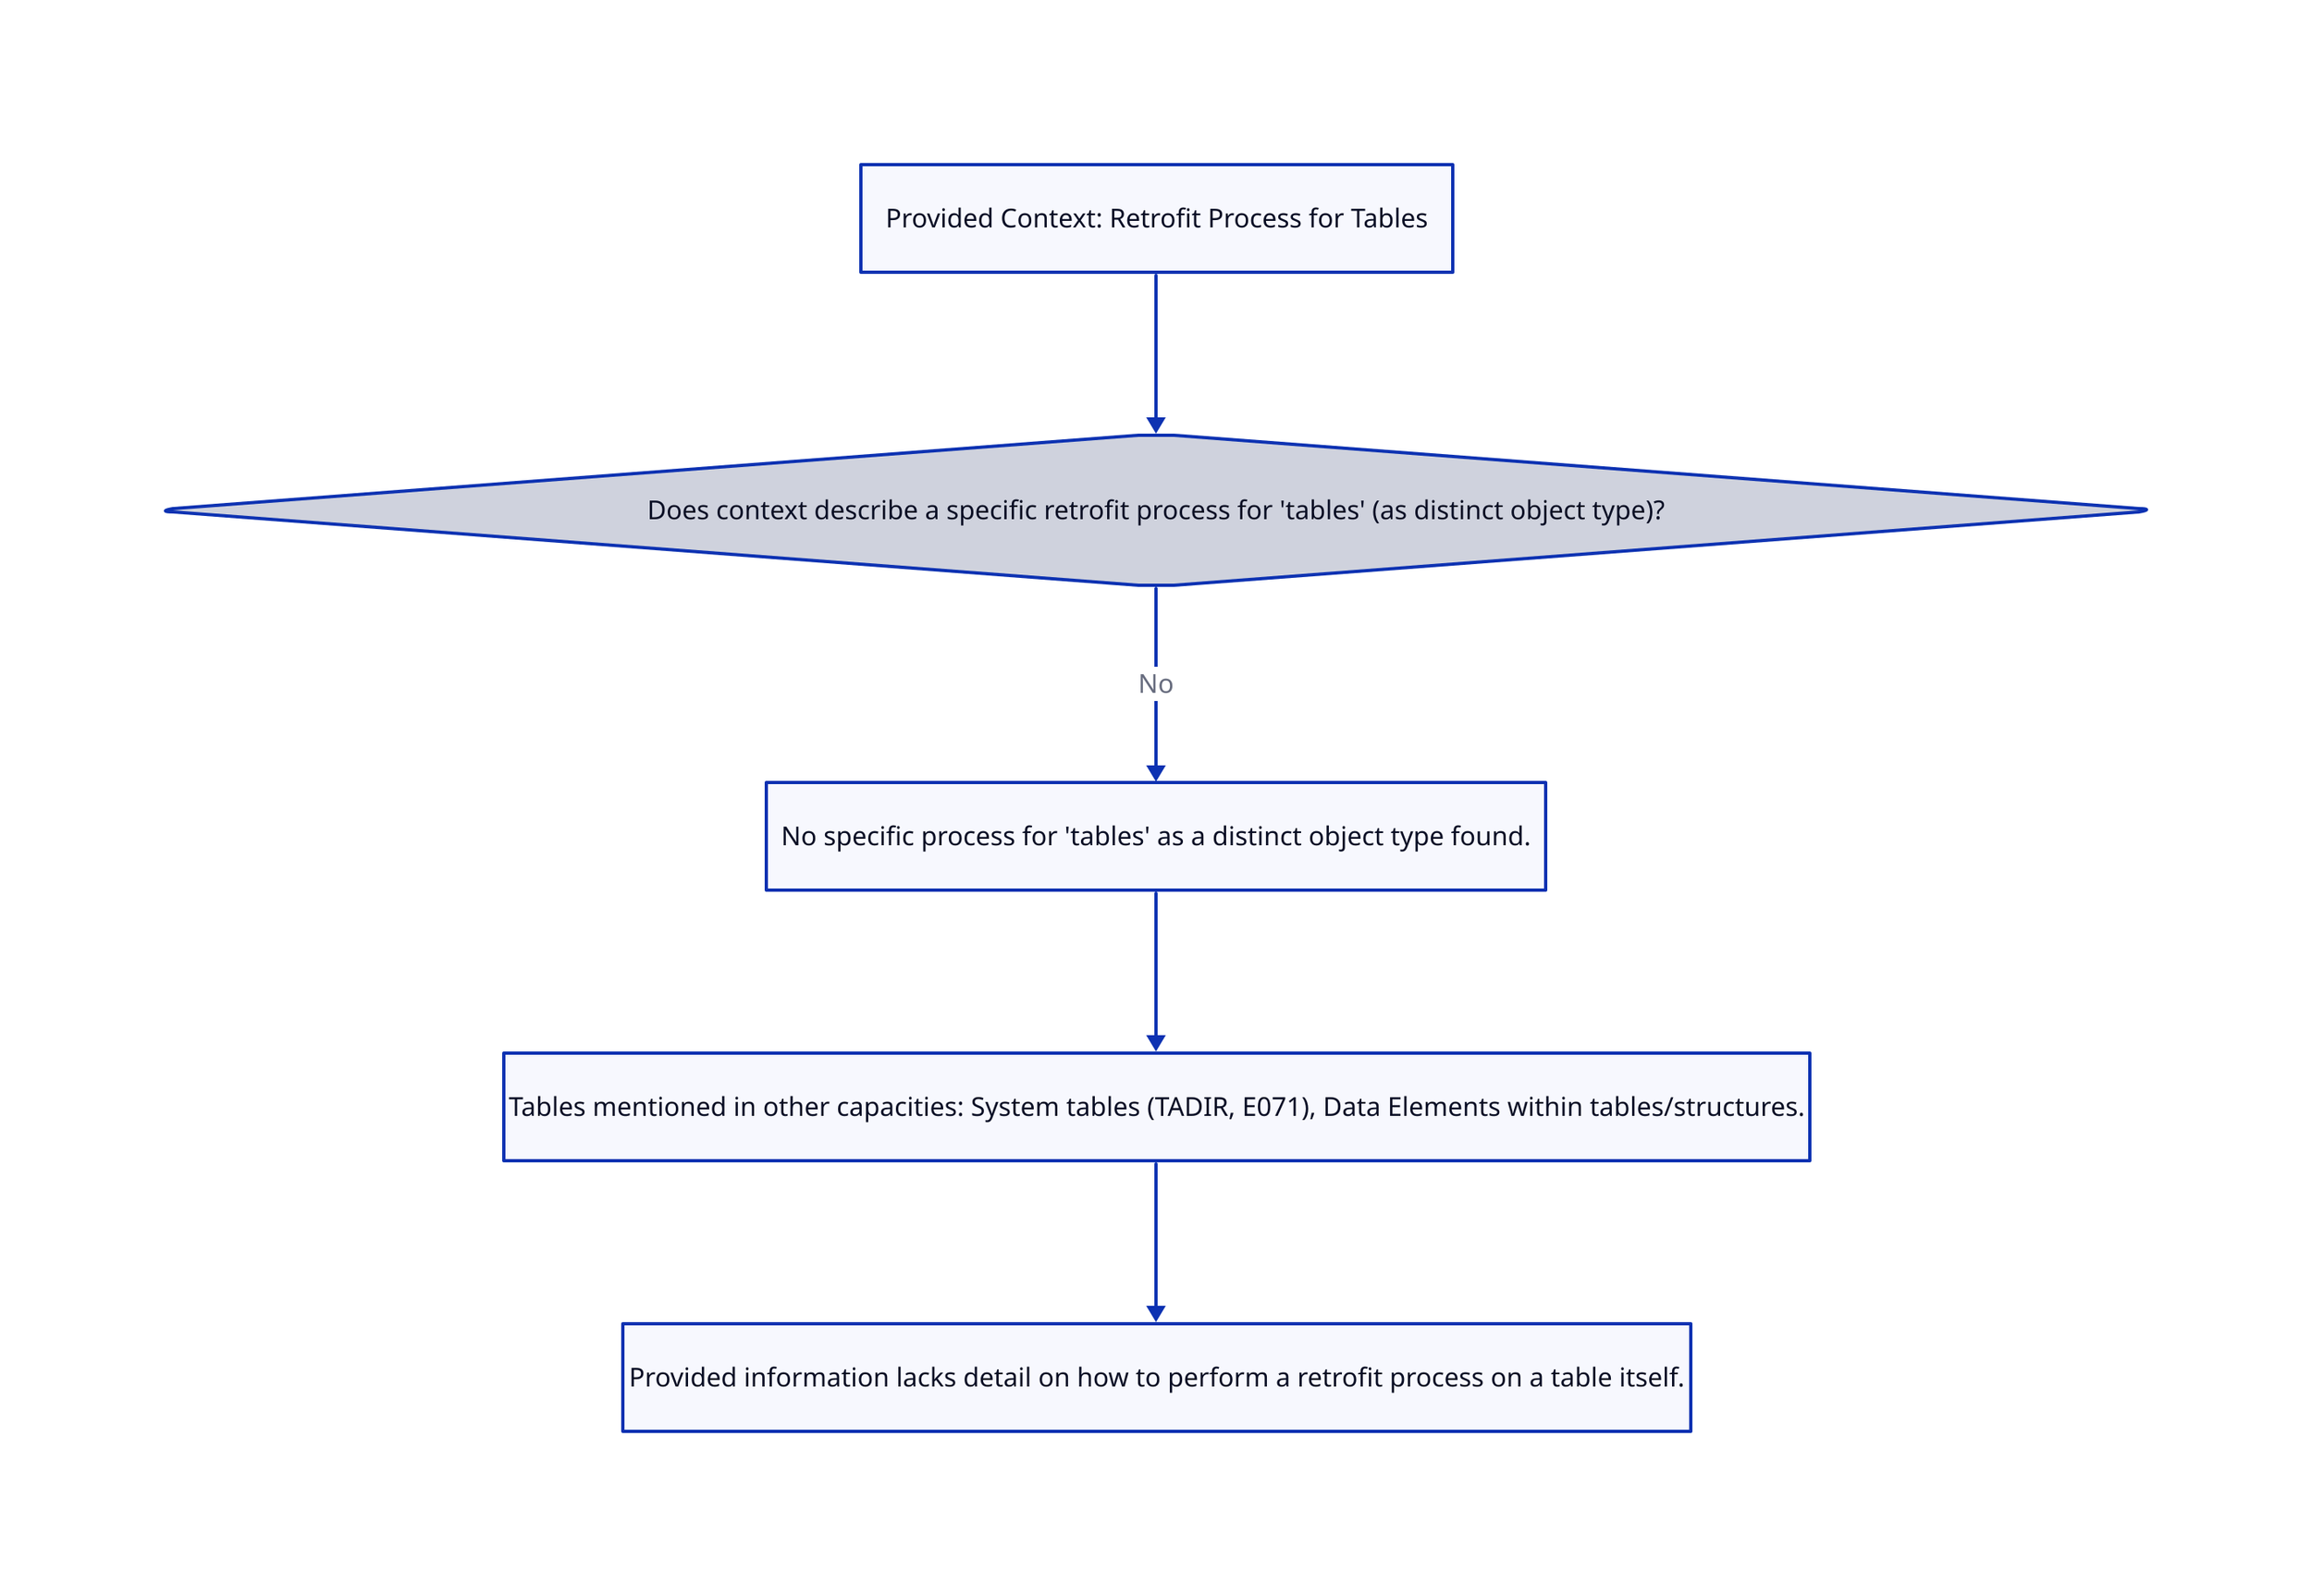 direction: down

context: "Provided Context: Retrofit Process for Tables" {
    shape: rectangle
}

decision: "Does context describe a specific retrofit process for 'tables' (as distinct object type)?" {
    shape: diamond
}

no_specific_process: "No specific process for 'tables' as a distinct object type found." {
    shape: rectangle
}

contextual_mentions: "Tables mentioned in other capacities: System tables (TADIR, E071), Data Elements within tables/structures." {
    shape: rectangle
}

overall_conclusion: "Provided information lacks detail on how to perform a retrofit process on a table itself." {
    shape: rectangle
}

context -> decision
decision -> no_specific_process {
    label: "No"
}
no_specific_process -> contextual_mentions
contextual_mentions -> overall_conclusion